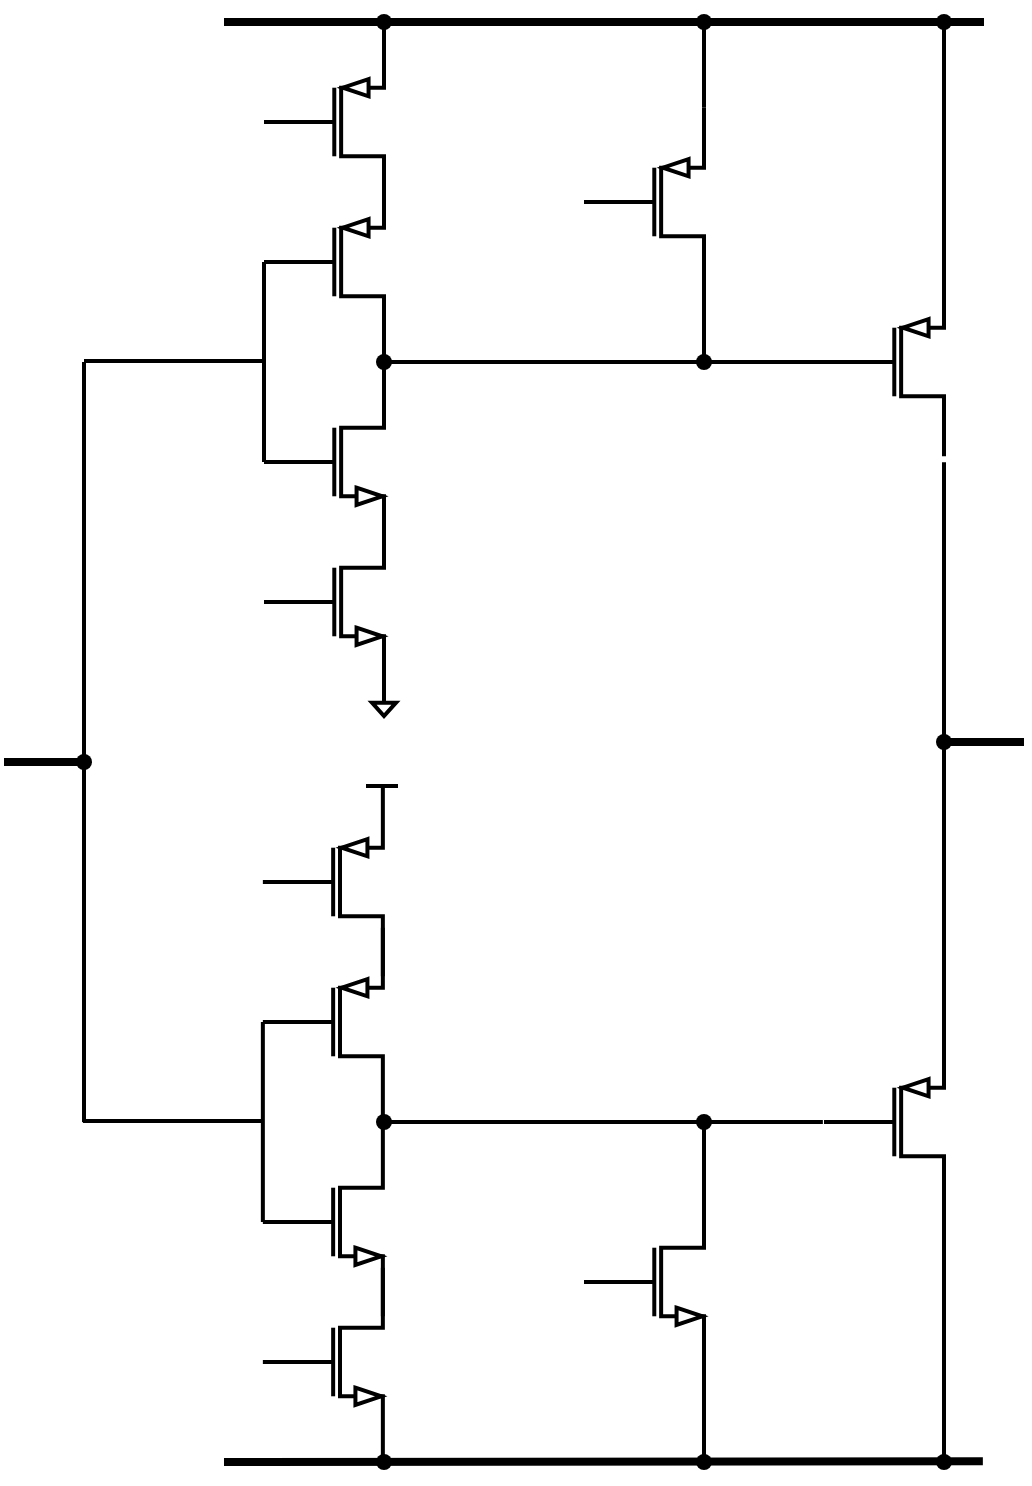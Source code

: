 <mxfile version="24.7.5">
  <diagram name="Page-1" id="fFV3ez6oomVJX8OSqjCT">
    <mxGraphModel dx="2022" dy="1203" grid="1" gridSize="10" guides="1" tooltips="1" connect="1" arrows="1" fold="1" page="1" pageScale="1" pageWidth="850" pageHeight="1100" math="0" shadow="0">
      <root>
        <mxCell id="0" />
        <mxCell id="1" parent="0" />
        <mxCell id="SxcVK-p-XbpZPn0VGyeF-1" value="" style="verticalLabelPosition=bottom;shadow=0;dashed=0;align=center;html=1;verticalAlign=top;shape=mxgraph.electrical.transistors.pmos;pointerEvents=1;strokeWidth=2;" vertex="1" parent="1">
          <mxGeometry x="180" y="190" width="60" height="100" as="geometry" />
        </mxCell>
        <mxCell id="SxcVK-p-XbpZPn0VGyeF-2" value="" style="verticalLabelPosition=bottom;shadow=0;dashed=0;align=center;html=1;verticalAlign=top;shape=mxgraph.electrical.transistors.nmos;pointerEvents=1;strokeWidth=2;" vertex="1" parent="1">
          <mxGeometry x="180" y="290" width="60" height="100" as="geometry" />
        </mxCell>
        <mxCell id="SxcVK-p-XbpZPn0VGyeF-3" value="" style="endArrow=none;html=1;rounded=0;entryX=1;entryY=1;entryDx=0;entryDy=0;entryPerimeter=0;exitX=1;exitY=0;exitDx=0;exitDy=0;exitPerimeter=0;strokeWidth=2;" edge="1" parent="1" source="SxcVK-p-XbpZPn0VGyeF-2" target="SxcVK-p-XbpZPn0VGyeF-1">
          <mxGeometry width="50" height="50" relative="1" as="geometry">
            <mxPoint x="190" y="340" as="sourcePoint" />
            <mxPoint x="240" y="290" as="targetPoint" />
          </mxGeometry>
        </mxCell>
        <mxCell id="SxcVK-p-XbpZPn0VGyeF-4" value="" style="verticalLabelPosition=bottom;shadow=0;dashed=0;align=center;html=1;verticalAlign=top;shape=mxgraph.electrical.transistors.pmos;pointerEvents=1;strokeWidth=2;" vertex="1" parent="1">
          <mxGeometry x="180" y="120" width="60" height="100" as="geometry" />
        </mxCell>
        <mxCell id="SxcVK-p-XbpZPn0VGyeF-5" value="" style="verticalLabelPosition=bottom;shadow=0;dashed=0;align=center;html=1;verticalAlign=top;shape=mxgraph.electrical.transistors.nmos;pointerEvents=1;strokeWidth=2;" vertex="1" parent="1">
          <mxGeometry x="180" y="360" width="60" height="100" as="geometry" />
        </mxCell>
        <mxCell id="SxcVK-p-XbpZPn0VGyeF-6" value="" style="endArrow=none;html=1;rounded=0;exitX=0;exitY=0.5;exitDx=0;exitDy=0;exitPerimeter=0;strokeWidth=2;" edge="1" parent="1" source="SxcVK-p-XbpZPn0VGyeF-2">
          <mxGeometry width="50" height="50" relative="1" as="geometry">
            <mxPoint x="130" y="290" as="sourcePoint" />
            <mxPoint x="180" y="240" as="targetPoint" />
          </mxGeometry>
        </mxCell>
        <mxCell id="SxcVK-p-XbpZPn0VGyeF-8" value="" style="endArrow=none;html=1;rounded=0;strokeWidth=2;" edge="1" parent="1">
          <mxGeometry width="50" height="50" relative="1" as="geometry">
            <mxPoint x="90" y="289.52" as="sourcePoint" />
            <mxPoint x="180" y="289.52" as="targetPoint" />
          </mxGeometry>
        </mxCell>
        <mxCell id="SxcVK-p-XbpZPn0VGyeF-17" value="" style="verticalLabelPosition=bottom;shadow=0;dashed=0;align=center;html=1;verticalAlign=top;shape=mxgraph.electrical.transistors.pmos;pointerEvents=1;strokeWidth=2;" vertex="1" parent="1">
          <mxGeometry x="179.43" y="570" width="60" height="100" as="geometry" />
        </mxCell>
        <mxCell id="SxcVK-p-XbpZPn0VGyeF-18" value="" style="verticalLabelPosition=bottom;shadow=0;dashed=0;align=center;html=1;verticalAlign=top;shape=mxgraph.electrical.transistors.nmos;pointerEvents=1;strokeWidth=2;" vertex="1" parent="1">
          <mxGeometry x="179.43" y="670" width="60" height="100" as="geometry" />
        </mxCell>
        <mxCell id="SxcVK-p-XbpZPn0VGyeF-19" value="" style="endArrow=none;html=1;rounded=0;entryX=1;entryY=1;entryDx=0;entryDy=0;entryPerimeter=0;exitX=1;exitY=0;exitDx=0;exitDy=0;exitPerimeter=0;strokeWidth=2;" edge="1" parent="1" source="SxcVK-p-XbpZPn0VGyeF-18" target="SxcVK-p-XbpZPn0VGyeF-17">
          <mxGeometry width="50" height="50" relative="1" as="geometry">
            <mxPoint x="189.43" y="720" as="sourcePoint" />
            <mxPoint x="239.43" y="670" as="targetPoint" />
          </mxGeometry>
        </mxCell>
        <mxCell id="SxcVK-p-XbpZPn0VGyeF-20" value="" style="verticalLabelPosition=bottom;shadow=0;dashed=0;align=center;html=1;verticalAlign=top;shape=mxgraph.electrical.transistors.pmos;pointerEvents=1;strokeWidth=2;" vertex="1" parent="1">
          <mxGeometry x="179.43" y="500" width="60" height="100" as="geometry" />
        </mxCell>
        <mxCell id="SxcVK-p-XbpZPn0VGyeF-21" value="" style="verticalLabelPosition=bottom;shadow=0;dashed=0;align=center;html=1;verticalAlign=top;shape=mxgraph.electrical.transistors.nmos;pointerEvents=1;strokeWidth=2;" vertex="1" parent="1">
          <mxGeometry x="179.43" y="740" width="60" height="100" as="geometry" />
        </mxCell>
        <mxCell id="SxcVK-p-XbpZPn0VGyeF-22" value="" style="endArrow=none;html=1;rounded=0;exitX=0;exitY=0.5;exitDx=0;exitDy=0;exitPerimeter=0;strokeWidth=2;" edge="1" parent="1" source="SxcVK-p-XbpZPn0VGyeF-18">
          <mxGeometry width="50" height="50" relative="1" as="geometry">
            <mxPoint x="129.43" y="670" as="sourcePoint" />
            <mxPoint x="179.43" y="620" as="targetPoint" />
          </mxGeometry>
        </mxCell>
        <mxCell id="SxcVK-p-XbpZPn0VGyeF-23" value="" style="endArrow=none;html=1;rounded=0;strokeWidth=2;" edge="1" parent="1">
          <mxGeometry width="50" height="50" relative="1" as="geometry">
            <mxPoint x="89.43" y="669.52" as="sourcePoint" />
            <mxPoint x="179.43" y="669.52" as="targetPoint" />
          </mxGeometry>
        </mxCell>
        <mxCell id="SxcVK-p-XbpZPn0VGyeF-24" value="" style="endArrow=none;html=1;rounded=0;strokeWidth=2;" edge="1" parent="1">
          <mxGeometry width="50" height="50" relative="1" as="geometry">
            <mxPoint x="90" y="670" as="sourcePoint" />
            <mxPoint x="90" y="290" as="targetPoint" />
          </mxGeometry>
        </mxCell>
        <mxCell id="SxcVK-p-XbpZPn0VGyeF-25" value="" style="verticalLabelPosition=bottom;shadow=0;dashed=0;align=center;html=1;verticalAlign=top;shape=mxgraph.electrical.transistors.pmos;pointerEvents=1;strokeWidth=2;" vertex="1" parent="1">
          <mxGeometry x="460" y="240" width="60" height="100" as="geometry" />
        </mxCell>
        <mxCell id="SxcVK-p-XbpZPn0VGyeF-26" value="" style="verticalLabelPosition=bottom;shadow=0;dashed=0;align=center;html=1;verticalAlign=top;shape=mxgraph.electrical.transistors.pmos;pointerEvents=1;strokeWidth=2;" vertex="1" parent="1">
          <mxGeometry x="460" y="620" width="60" height="100" as="geometry" />
        </mxCell>
        <mxCell id="SxcVK-p-XbpZPn0VGyeF-27" value="" style="endArrow=none;html=1;rounded=0;exitX=1;exitY=0;exitDx=0;exitDy=0;exitPerimeter=0;entryX=1;entryY=1;entryDx=0;entryDy=0;entryPerimeter=0;strokeWidth=2;" edge="1" parent="1">
          <mxGeometry width="50" height="50" relative="1" as="geometry">
            <mxPoint x="520" y="625.857" as="sourcePoint" />
            <mxPoint x="520" y="340.143" as="targetPoint" />
          </mxGeometry>
        </mxCell>
        <mxCell id="SxcVK-p-XbpZPn0VGyeF-28" value="" style="endArrow=none;html=1;rounded=0;strokeWidth=2;" edge="1" parent="1" source="SxcVK-p-XbpZPn0VGyeF-32">
          <mxGeometry width="50" height="50" relative="1" as="geometry">
            <mxPoint x="240" y="290" as="sourcePoint" />
            <mxPoint x="460" y="290" as="targetPoint" />
          </mxGeometry>
        </mxCell>
        <mxCell id="SxcVK-p-XbpZPn0VGyeF-29" value="" style="endArrow=none;html=1;rounded=0;strokeWidth=2;" edge="1" parent="1" source="SxcVK-p-XbpZPn0VGyeF-31">
          <mxGeometry width="50" height="50" relative="1" as="geometry">
            <mxPoint x="239.43" y="670" as="sourcePoint" />
            <mxPoint x="459.43" y="670" as="targetPoint" />
          </mxGeometry>
        </mxCell>
        <mxCell id="SxcVK-p-XbpZPn0VGyeF-30" value="" style="endArrow=none;html=1;rounded=0;strokeWidth=2;" edge="1" parent="1" target="SxcVK-p-XbpZPn0VGyeF-31">
          <mxGeometry width="50" height="50" relative="1" as="geometry">
            <mxPoint x="239.43" y="670" as="sourcePoint" />
            <mxPoint x="459.43" y="670" as="targetPoint" />
          </mxGeometry>
        </mxCell>
        <mxCell id="SxcVK-p-XbpZPn0VGyeF-31" value="" style="shape=waypoint;sketch=0;fillStyle=solid;size=6;pointerEvents=1;points=[];fillColor=none;resizable=0;rotatable=0;perimeter=centerPerimeter;snapToPoint=1;strokeWidth=2;" vertex="1" parent="1">
          <mxGeometry x="230" y="660" width="20" height="20" as="geometry" />
        </mxCell>
        <mxCell id="SxcVK-p-XbpZPn0VGyeF-33" value="" style="endArrow=none;html=1;rounded=0;strokeWidth=2;" edge="1" parent="1" target="SxcVK-p-XbpZPn0VGyeF-32">
          <mxGeometry width="50" height="50" relative="1" as="geometry">
            <mxPoint x="240" y="290" as="sourcePoint" />
            <mxPoint x="460" y="290" as="targetPoint" />
          </mxGeometry>
        </mxCell>
        <mxCell id="SxcVK-p-XbpZPn0VGyeF-32" value="" style="shape=waypoint;sketch=0;fillStyle=solid;size=6;pointerEvents=1;points=[];fillColor=none;resizable=0;rotatable=0;perimeter=centerPerimeter;snapToPoint=1;strokeWidth=2;" vertex="1" parent="1">
          <mxGeometry x="230" y="280" width="20" height="20" as="geometry" />
        </mxCell>
        <mxCell id="SxcVK-p-XbpZPn0VGyeF-34" value="" style="verticalLabelPosition=bottom;shadow=0;dashed=0;align=center;html=1;verticalAlign=top;shape=mxgraph.electrical.transistors.pmos;pointerEvents=1;strokeWidth=2;" vertex="1" parent="1">
          <mxGeometry x="340" y="160" width="60" height="100" as="geometry" />
        </mxCell>
        <mxCell id="SxcVK-p-XbpZPn0VGyeF-35" value="" style="endArrow=none;html=1;rounded=0;strokeWidth=4;" edge="1" parent="1">
          <mxGeometry width="50" height="50" relative="1" as="geometry">
            <mxPoint x="540" y="120" as="sourcePoint" />
            <mxPoint x="160" y="120" as="targetPoint" />
          </mxGeometry>
        </mxCell>
        <mxCell id="SxcVK-p-XbpZPn0VGyeF-36" value="" style="endArrow=none;html=1;rounded=0;strokeWidth=2;" edge="1" parent="1" source="SxcVK-p-XbpZPn0VGyeF-43">
          <mxGeometry width="50" height="50" relative="1" as="geometry">
            <mxPoint x="400" y="290" as="sourcePoint" />
            <mxPoint x="400" y="250" as="targetPoint" />
          </mxGeometry>
        </mxCell>
        <mxCell id="SxcVK-p-XbpZPn0VGyeF-37" value="" style="endArrow=none;html=1;rounded=0;exitX=1;exitY=0;exitDx=0;exitDy=0;exitPerimeter=0;strokeWidth=2;" edge="1" parent="1" source="SxcVK-p-XbpZPn0VGyeF-34">
          <mxGeometry width="50" height="50" relative="1" as="geometry">
            <mxPoint x="400" y="160" as="sourcePoint" />
            <mxPoint x="400" y="120" as="targetPoint" />
          </mxGeometry>
        </mxCell>
        <mxCell id="SxcVK-p-XbpZPn0VGyeF-38" value="" style="shape=waypoint;sketch=0;fillStyle=solid;size=6;pointerEvents=1;points=[];fillColor=none;resizable=0;rotatable=0;perimeter=centerPerimeter;snapToPoint=1;strokeWidth=2;" vertex="1" parent="1">
          <mxGeometry x="230" y="110" width="20" height="20" as="geometry" />
        </mxCell>
        <mxCell id="SxcVK-p-XbpZPn0VGyeF-39" value="" style="shape=waypoint;sketch=0;fillStyle=solid;size=6;pointerEvents=1;points=[];fillColor=none;resizable=0;rotatable=0;perimeter=centerPerimeter;snapToPoint=1;strokeWidth=2;" vertex="1" parent="1">
          <mxGeometry x="390" y="110" width="20" height="20" as="geometry" />
        </mxCell>
        <mxCell id="SxcVK-p-XbpZPn0VGyeF-41" value="" style="pointerEvents=1;verticalLabelPosition=bottom;shadow=0;dashed=0;align=center;html=1;verticalAlign=top;shape=mxgraph.electrical.signal_sources.signal_ground;strokeWidth=2;" vertex="1" parent="1">
          <mxGeometry x="234" y="457" width="12" height="10" as="geometry" />
        </mxCell>
        <mxCell id="SxcVK-p-XbpZPn0VGyeF-42" value="" style="endArrow=none;html=1;rounded=0;strokeWidth=2;" edge="1" parent="1">
          <mxGeometry width="50" height="50" relative="1" as="geometry">
            <mxPoint x="231" y="502" as="sourcePoint" />
            <mxPoint x="247" y="502" as="targetPoint" />
          </mxGeometry>
        </mxCell>
        <mxCell id="SxcVK-p-XbpZPn0VGyeF-44" value="" style="endArrow=none;html=1;rounded=0;strokeWidth=2;" edge="1" parent="1" target="SxcVK-p-XbpZPn0VGyeF-43">
          <mxGeometry width="50" height="50" relative="1" as="geometry">
            <mxPoint x="400" y="290" as="sourcePoint" />
            <mxPoint x="400" y="250" as="targetPoint" />
          </mxGeometry>
        </mxCell>
        <mxCell id="SxcVK-p-XbpZPn0VGyeF-43" value="" style="shape=waypoint;sketch=0;fillStyle=solid;size=6;pointerEvents=1;points=[];fillColor=none;resizable=0;rotatable=0;perimeter=centerPerimeter;snapToPoint=1;strokeWidth=2;" vertex="1" parent="1">
          <mxGeometry x="390" y="280" width="20" height="20" as="geometry" />
        </mxCell>
        <mxCell id="SxcVK-p-XbpZPn0VGyeF-46" value="" style="endArrow=none;html=1;rounded=0;strokeWidth=2;" edge="1" parent="1">
          <mxGeometry width="50" height="50" relative="1" as="geometry">
            <mxPoint x="400" y="840" as="sourcePoint" />
            <mxPoint x="400" y="793" as="targetPoint" />
          </mxGeometry>
        </mxCell>
        <mxCell id="SxcVK-p-XbpZPn0VGyeF-47" value="" style="endArrow=none;html=1;rounded=0;exitX=1;exitY=0;exitDx=0;exitDy=0;exitPerimeter=0;strokeWidth=2;" edge="1" parent="1">
          <mxGeometry width="50" height="50" relative="1" as="geometry">
            <mxPoint x="400" y="707.857" as="sourcePoint" />
            <mxPoint x="400" y="670" as="targetPoint" />
          </mxGeometry>
        </mxCell>
        <mxCell id="SxcVK-p-XbpZPn0VGyeF-48" value="" style="shape=waypoint;sketch=0;fillStyle=solid;size=6;pointerEvents=1;points=[];fillColor=none;resizable=0;rotatable=0;perimeter=centerPerimeter;snapToPoint=1;strokeWidth=2;" vertex="1" parent="1">
          <mxGeometry x="390" y="660" width="20" height="20" as="geometry" />
        </mxCell>
        <mxCell id="SxcVK-p-XbpZPn0VGyeF-49" value="" style="endArrow=none;html=1;rounded=0;strokeWidth=2;" edge="1" parent="1">
          <mxGeometry width="50" height="50" relative="1" as="geometry">
            <mxPoint x="400" y="833" as="sourcePoint" />
            <mxPoint x="400" y="833" as="targetPoint" />
          </mxGeometry>
        </mxCell>
        <mxCell id="SxcVK-p-XbpZPn0VGyeF-51" value="" style="verticalLabelPosition=bottom;shadow=0;dashed=0;align=center;html=1;verticalAlign=top;shape=mxgraph.electrical.transistors.nmos;pointerEvents=1;strokeWidth=2;" vertex="1" parent="1">
          <mxGeometry x="340" y="700" width="60" height="100" as="geometry" />
        </mxCell>
        <mxCell id="SxcVK-p-XbpZPn0VGyeF-52" value="" style="endArrow=none;html=1;rounded=0;exitX=1;exitY=0;exitDx=0;exitDy=0;exitPerimeter=0;strokeWidth=2;" edge="1" parent="1">
          <mxGeometry width="50" height="50" relative="1" as="geometry">
            <mxPoint x="520" y="243" as="sourcePoint" />
            <mxPoint x="520" y="120" as="targetPoint" />
          </mxGeometry>
        </mxCell>
        <mxCell id="SxcVK-p-XbpZPn0VGyeF-53" value="" style="shape=waypoint;sketch=0;fillStyle=solid;size=6;pointerEvents=1;points=[];fillColor=none;resizable=0;rotatable=0;perimeter=centerPerimeter;snapToPoint=1;strokeWidth=2;" vertex="1" parent="1">
          <mxGeometry x="510" y="110" width="20" height="20" as="geometry" />
        </mxCell>
        <mxCell id="SxcVK-p-XbpZPn0VGyeF-55" value="" style="endArrow=none;html=1;rounded=0;exitX=1;exitY=0;exitDx=0;exitDy=0;exitPerimeter=0;strokeWidth=2;" edge="1" parent="1" source="SxcVK-p-XbpZPn0VGyeF-61">
          <mxGeometry width="50" height="50" relative="1" as="geometry">
            <mxPoint x="520" y="840" as="sourcePoint" />
            <mxPoint x="520" y="717" as="targetPoint" />
          </mxGeometry>
        </mxCell>
        <mxCell id="SxcVK-p-XbpZPn0VGyeF-59" value="" style="endArrow=none;html=1;rounded=0;strokeWidth=4;" edge="1" parent="1">
          <mxGeometry width="50" height="50" relative="1" as="geometry">
            <mxPoint x="539.43" y="839.58" as="sourcePoint" />
            <mxPoint x="160" y="840" as="targetPoint" />
          </mxGeometry>
        </mxCell>
        <mxCell id="SxcVK-p-XbpZPn0VGyeF-50" value="" style="shape=waypoint;sketch=0;fillStyle=solid;size=6;pointerEvents=1;points=[];fillColor=none;resizable=0;rotatable=0;perimeter=centerPerimeter;snapToPoint=1;strokeWidth=2;" vertex="1" parent="1">
          <mxGeometry x="230" y="830" width="20" height="20" as="geometry" />
        </mxCell>
        <mxCell id="SxcVK-p-XbpZPn0VGyeF-60" value="" style="shape=waypoint;sketch=0;fillStyle=solid;size=6;pointerEvents=1;points=[];fillColor=none;resizable=0;rotatable=0;perimeter=centerPerimeter;snapToPoint=1;strokeWidth=2;" vertex="1" parent="1">
          <mxGeometry x="390" y="830" width="20" height="20" as="geometry" />
        </mxCell>
        <mxCell id="SxcVK-p-XbpZPn0VGyeF-61" value="" style="shape=waypoint;sketch=0;fillStyle=solid;size=6;pointerEvents=1;points=[];fillColor=none;resizable=0;rotatable=0;perimeter=centerPerimeter;snapToPoint=1;strokeWidth=2;" vertex="1" parent="1">
          <mxGeometry x="510.0" y="830" width="20" height="20" as="geometry" />
        </mxCell>
        <mxCell id="SxcVK-p-XbpZPn0VGyeF-62" value="" style="endArrow=none;html=1;rounded=0;strokeWidth=2;" edge="1" parent="1" source="SxcVK-p-XbpZPn0VGyeF-64">
          <mxGeometry width="50" height="50" relative="1" as="geometry">
            <mxPoint x="50" y="490" as="sourcePoint" />
            <mxPoint x="90" y="490" as="targetPoint" />
          </mxGeometry>
        </mxCell>
        <mxCell id="SxcVK-p-XbpZPn0VGyeF-63" value="" style="endArrow=none;html=1;rounded=0;strokeWidth=4;" edge="1" parent="1" target="SxcVK-p-XbpZPn0VGyeF-64">
          <mxGeometry width="50" height="50" relative="1" as="geometry">
            <mxPoint x="50" y="490" as="sourcePoint" />
            <mxPoint x="90" y="490" as="targetPoint" />
          </mxGeometry>
        </mxCell>
        <mxCell id="SxcVK-p-XbpZPn0VGyeF-64" value="" style="shape=waypoint;sketch=0;fillStyle=solid;size=6;pointerEvents=1;points=[];fillColor=none;resizable=0;rotatable=0;perimeter=centerPerimeter;snapToPoint=1;strokeWidth=2;" vertex="1" parent="1">
          <mxGeometry x="80" y="480" width="20" height="20" as="geometry" />
        </mxCell>
        <mxCell id="SxcVK-p-XbpZPn0VGyeF-65" value="" style="endArrow=none;html=1;rounded=0;strokeWidth=4;" edge="1" parent="1">
          <mxGeometry width="50" height="50" relative="1" as="geometry">
            <mxPoint x="520" y="480" as="sourcePoint" />
            <mxPoint x="560" y="480" as="targetPoint" />
          </mxGeometry>
        </mxCell>
        <mxCell id="SxcVK-p-XbpZPn0VGyeF-66" value="" style="shape=waypoint;sketch=0;fillStyle=solid;size=6;pointerEvents=1;points=[];fillColor=none;resizable=0;rotatable=0;perimeter=centerPerimeter;snapToPoint=1;strokeWidth=2;" vertex="1" parent="1">
          <mxGeometry x="510" y="470" width="20" height="20" as="geometry" />
        </mxCell>
      </root>
    </mxGraphModel>
  </diagram>
</mxfile>
